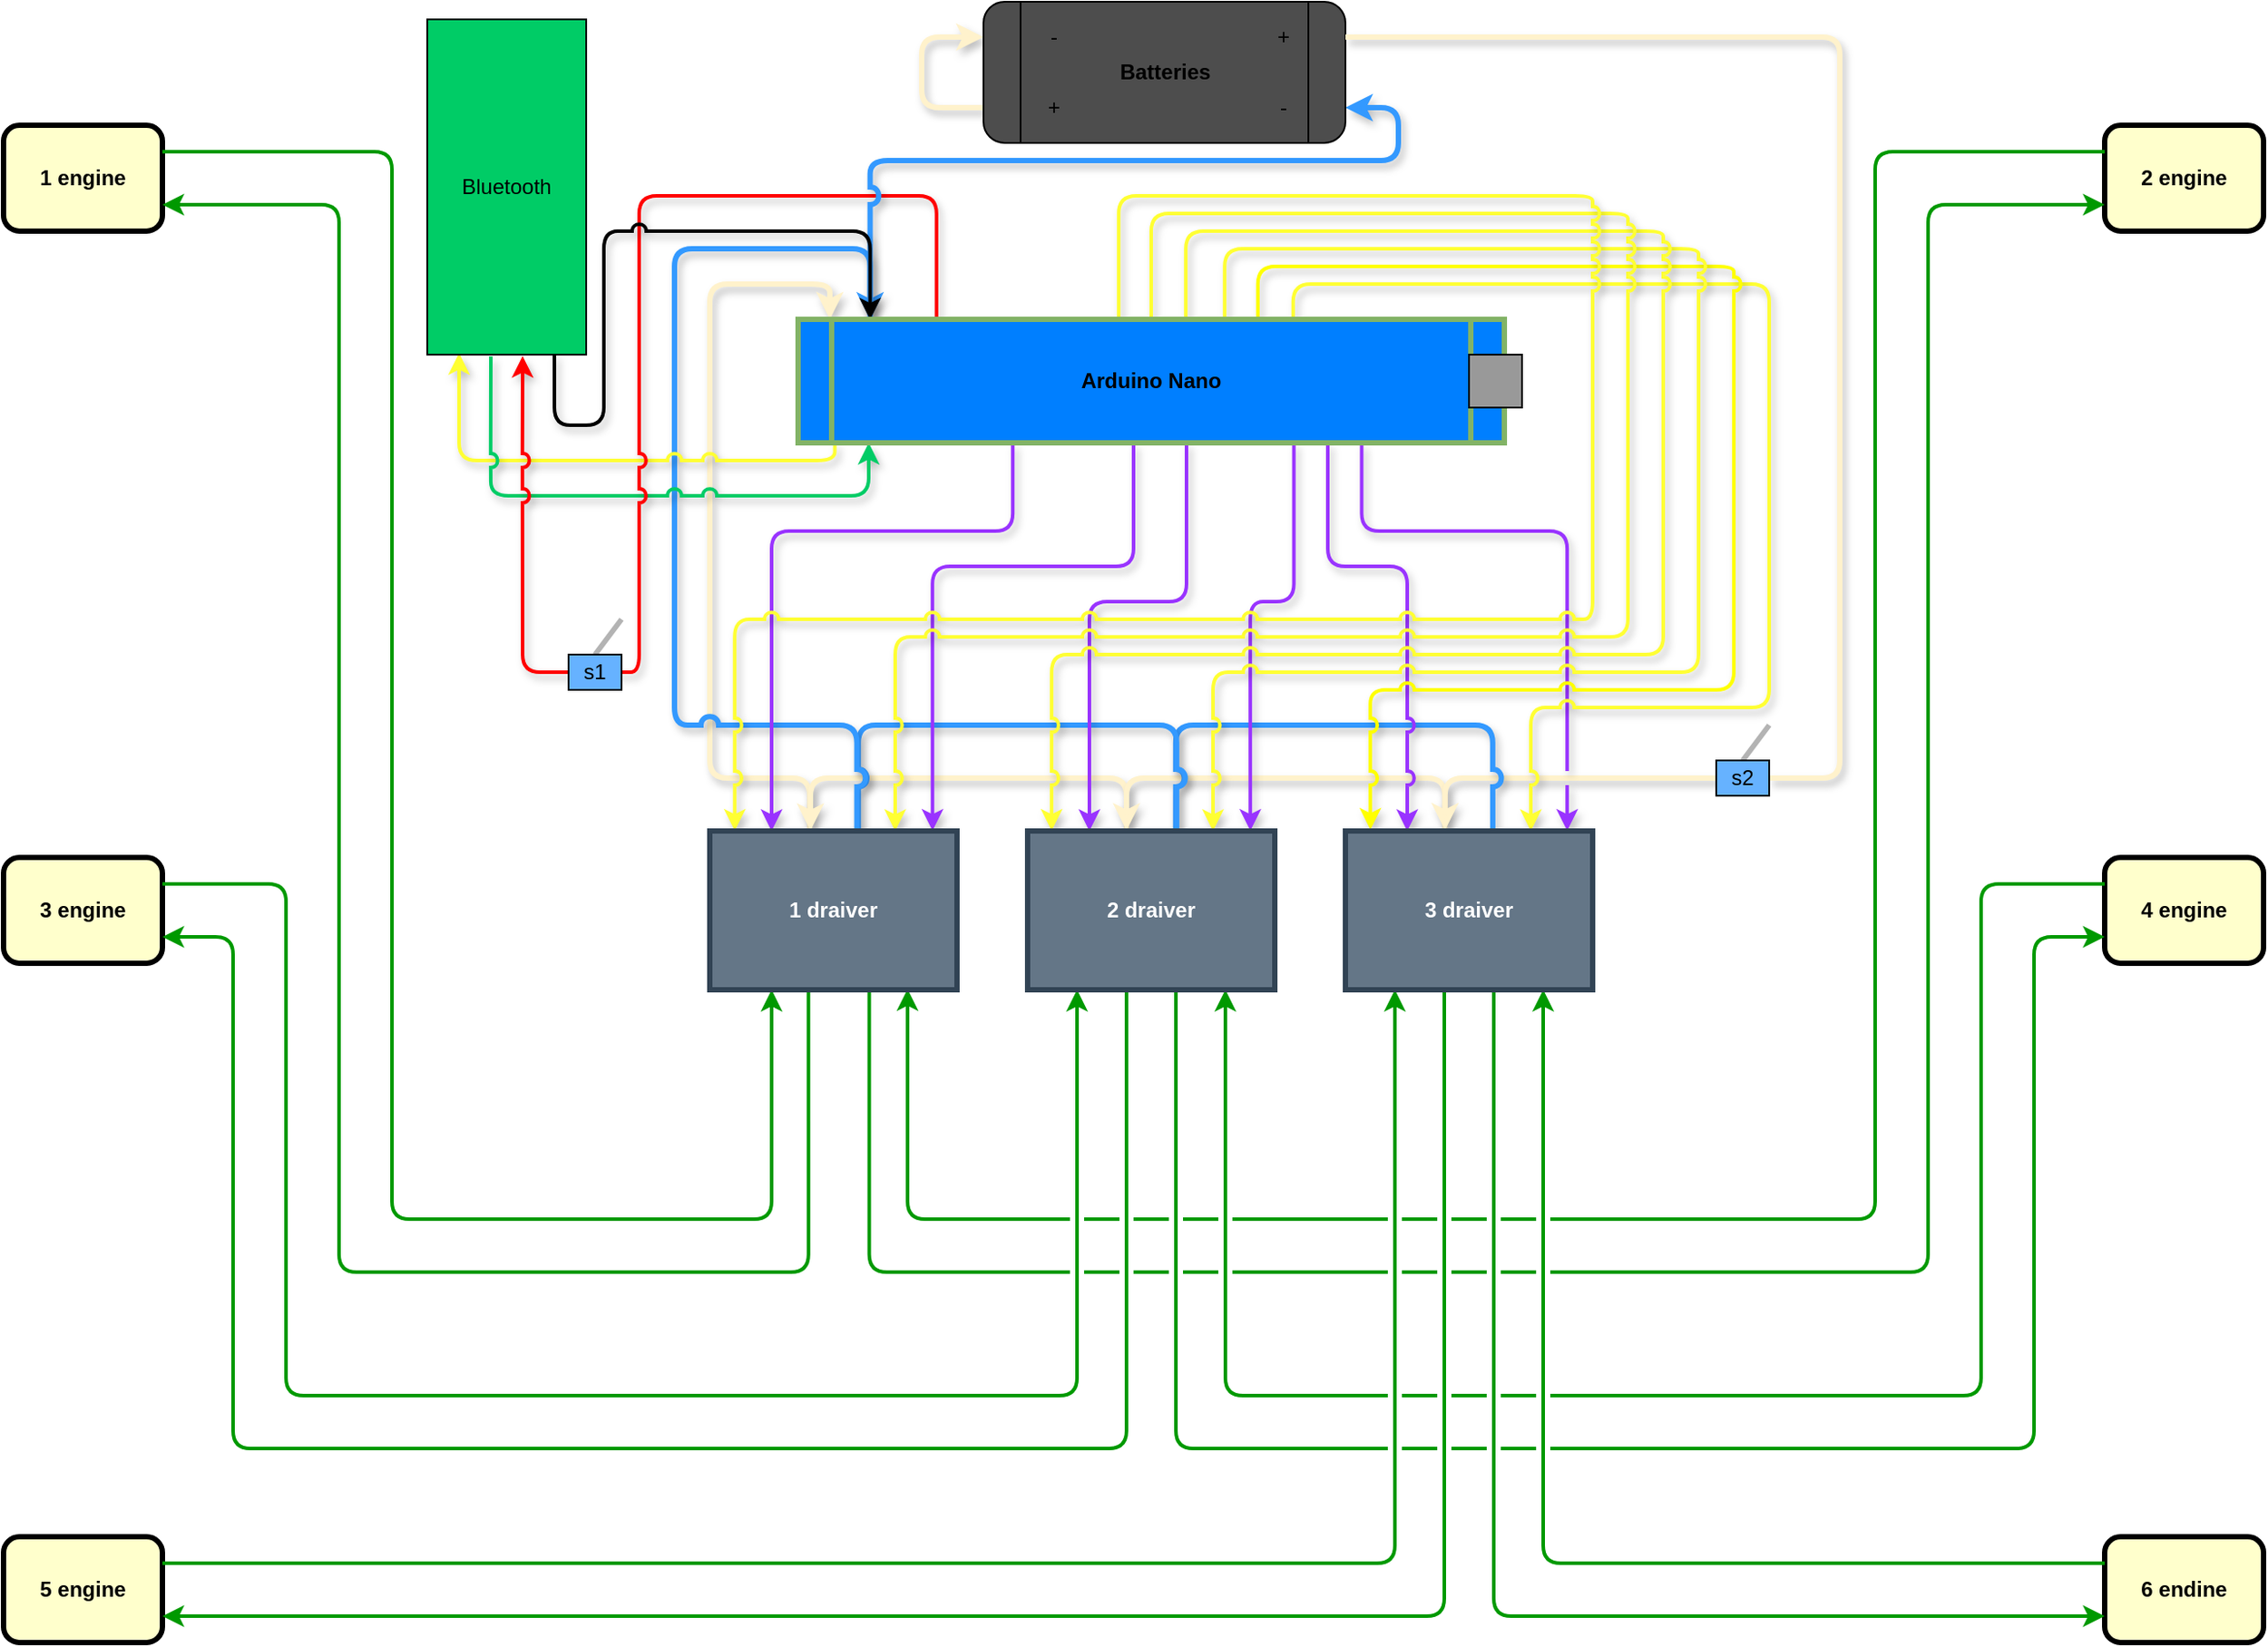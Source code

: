 <mxfile version="14.5.10" type="github">
  <diagram name="Page-1" id="c7558073-3199-34d8-9f00-42111426c3f3">
    <mxGraphModel dx="1395" dy="305" grid="1" gridSize="10" guides="1" tooltips="1" connect="1" arrows="1" fold="1" page="1" pageScale="1" pageWidth="826" pageHeight="1169" background="#ffffff" math="0" shadow="0">
      <root>
        <mxCell id="0" />
        <mxCell id="1" parent="0" />
        <mxCell id="tljZ39Byvxyi4GxNEy71-133" value="" style="endArrow=classic;html=1;fillColor=#f5f5f5;strokeWidth=3;edgeStyle=orthogonalEdgeStyle;sketch=0;shadow=1;jumpStyle=arc;startArrow=none;startFill=0;endFill=1;exitX=0.404;exitY=0;exitDx=0;exitDy=0;strokeColor=#FFF2CC;exitPerimeter=0;entryX=0.045;entryY=0;entryDx=0;entryDy=0;entryPerimeter=0;" edge="1" parent="1" source="57dyxb9ZxFRXxYD2dok0-117" target="5">
          <mxGeometry width="50" height="50" relative="1" as="geometry">
            <mxPoint x="-14.0" y="490.36" as="sourcePoint" />
            <mxPoint x="-193.44" y="489.82" as="targetPoint" />
            <Array as="points">
              <mxPoint x="-203" y="450" />
              <mxPoint x="-260" y="450" />
              <mxPoint x="-260" y="170" />
              <mxPoint x="-192" y="170" />
            </Array>
          </mxGeometry>
        </mxCell>
        <mxCell id="tljZ39Byvxyi4GxNEy71-127" value="" style="endArrow=classic;html=1;fillColor=#f5f5f5;strokeWidth=3;edgeStyle=orthogonalEdgeStyle;sketch=0;shadow=1;jumpStyle=arc;startArrow=none;startFill=0;endFill=1;exitX=0.4;exitY=0.004;exitDx=0;exitDy=0;strokeColor=#FFF2CC;exitPerimeter=0;entryX=0.404;entryY=-0.002;entryDx=0;entryDy=0;entryPerimeter=0;" edge="1" parent="1" source="57dyxb9ZxFRXxYD2dok0-118" target="57dyxb9ZxFRXxYD2dok0-117">
          <mxGeometry width="50" height="50" relative="1" as="geometry">
            <mxPoint x="-19.72" y="439.55" as="sourcePoint" />
            <mxPoint x="-200" y="440" as="targetPoint" />
            <Array as="points">
              <mxPoint x="-24" y="450" />
              <mxPoint x="-203" y="450" />
              <mxPoint x="-203" y="480" />
            </Array>
          </mxGeometry>
        </mxCell>
        <mxCell id="tljZ39Byvxyi4GxNEy71-126" value="" style="endArrow=classic;html=1;fillColor=#f5f5f5;strokeWidth=3;edgeStyle=orthogonalEdgeStyle;sketch=0;shadow=1;jumpStyle=arc;startArrow=none;startFill=0;endFill=1;exitX=0.402;exitY=-0.005;exitDx=0;exitDy=0;strokeColor=#FFF2CC;entryX=0.403;entryY=-0.003;entryDx=0;entryDy=0;entryPerimeter=0;exitPerimeter=0;" edge="1" parent="1" source="57dyxb9ZxFRXxYD2dok0-119" target="57dyxb9ZxFRXxYD2dok0-118">
          <mxGeometry width="50" height="50" relative="1" as="geometry">
            <mxPoint x="100" y="450" as="sourcePoint" />
            <mxPoint x="-10" y="420" as="targetPoint" />
            <Array as="points">
              <mxPoint x="156" y="450" />
              <mxPoint x="-24" y="450" />
              <mxPoint x="-24" y="480" />
            </Array>
          </mxGeometry>
        </mxCell>
        <mxCell id="tljZ39Byvxyi4GxNEy71-125" value="" style="endArrow=classic;html=1;fillColor=#f5f5f5;strokeWidth=3;edgeStyle=orthogonalEdgeStyle;sketch=0;shadow=1;jumpStyle=arc;startArrow=none;startFill=0;endFill=1;strokeColor=#FFF2CC;entryX=0.403;entryY=-0.005;entryDx=0;entryDy=0;entryPerimeter=0;exitX=0;exitY=0.5;exitDx=0;exitDy=0;" edge="1" parent="1" source="tljZ39Byvxyi4GxNEy71-128" target="57dyxb9ZxFRXxYD2dok0-119">
          <mxGeometry width="50" height="50" relative="1" as="geometry">
            <mxPoint x="360" y="540" as="sourcePoint" />
            <mxPoint x="370" y="480" as="targetPoint" />
            <Array as="points">
              <mxPoint x="330" y="450" />
              <mxPoint x="156" y="450" />
            </Array>
          </mxGeometry>
        </mxCell>
        <mxCell id="tljZ39Byvxyi4GxNEy71-132" value="" style="endArrow=none;html=1;fillColor=#f5f5f5;strokeWidth=3;edgeStyle=orthogonalEdgeStyle;sketch=0;shadow=1;jumpStyle=arc;startArrow=none;startFill=0;endFill=0;exitX=0.596;exitY=0.002;exitDx=0;exitDy=0;exitPerimeter=0;strokeColor=#3399FF;entryX=0.599;entryY=0.002;entryDx=0;entryDy=0;entryPerimeter=0;" edge="1" parent="1" source="57dyxb9ZxFRXxYD2dok0-119" target="57dyxb9ZxFRXxYD2dok0-118">
          <mxGeometry width="50" height="50" relative="1" as="geometry">
            <mxPoint x="200.0" y="429.82" as="sourcePoint" />
            <mxPoint x="19.72" y="430.18" as="targetPoint" />
            <Array as="points">
              <mxPoint x="183" y="420" />
              <mxPoint x="4" y="420" />
            </Array>
          </mxGeometry>
        </mxCell>
        <mxCell id="tljZ39Byvxyi4GxNEy71-131" value="" style="endArrow=none;html=1;fillColor=#f5f5f5;strokeWidth=3;edgeStyle=orthogonalEdgeStyle;sketch=0;shadow=1;jumpStyle=arc;startArrow=none;startFill=0;endFill=0;exitX=0.603;exitY=-0.002;exitDx=0;exitDy=0;exitPerimeter=0;strokeColor=#3399FF;entryX=0.601;entryY=0.002;entryDx=0;entryDy=0;entryPerimeter=0;" edge="1" parent="1" source="57dyxb9ZxFRXxYD2dok0-118" target="57dyxb9ZxFRXxYD2dok0-117">
          <mxGeometry width="50" height="50" relative="1" as="geometry">
            <mxPoint x="113.27" y="440.0" as="sourcePoint" />
            <mxPoint x="-170" y="390" as="targetPoint" />
            <Array as="points">
              <mxPoint x="4" y="420" />
              <mxPoint x="-176" y="420" />
            </Array>
          </mxGeometry>
        </mxCell>
        <mxCell id="tljZ39Byvxyi4GxNEy71-123" value="" style="endArrow=classic;html=1;fillColor=#f5f5f5;strokeWidth=3;edgeStyle=orthogonalEdgeStyle;sketch=0;shadow=1;jumpStyle=arc;startArrow=none;startFill=0;endFill=1;exitX=0.595;exitY=-0.002;exitDx=0;exitDy=0;exitPerimeter=0;strokeColor=#3399FF;entryX=0.102;entryY=0.002;entryDx=0;entryDy=0;entryPerimeter=0;" edge="1" parent="1" source="57dyxb9ZxFRXxYD2dok0-117" target="5">
          <mxGeometry width="50" height="50" relative="1" as="geometry">
            <mxPoint x="-99.23" y="450.14" as="sourcePoint" />
            <mxPoint x="-250" y="200" as="targetPoint" />
            <Array as="points">
              <mxPoint x="-177" y="420" />
              <mxPoint x="-280" y="420" />
              <mxPoint x="-280" y="150" />
              <mxPoint x="-169" y="150" />
            </Array>
          </mxGeometry>
        </mxCell>
        <mxCell id="13" value="4 engine" style="whiteSpace=wrap;align=center;verticalAlign=middle;fontStyle=1;strokeWidth=3;fillColor=#FFFFCC;rounded=1;" parent="1" vertex="1">
          <mxGeometry x="530" y="495" width="90" height="60" as="geometry" />
        </mxCell>
        <mxCell id="14" value="1 engine" style="whiteSpace=wrap;align=center;verticalAlign=middle;fontStyle=1;strokeWidth=3;fillColor=#FFFFCC;rounded=1;" parent="1" vertex="1">
          <mxGeometry x="-660" y="80" width="90" height="60" as="geometry" />
        </mxCell>
        <mxCell id="15" value="6 endine" style="whiteSpace=wrap;align=center;verticalAlign=middle;fontStyle=1;strokeWidth=3;fillColor=#FFFFCC;rounded=1;" parent="1" vertex="1">
          <mxGeometry x="530.0" y="880" width="90" height="60" as="geometry" />
        </mxCell>
        <mxCell id="78" value="" style="edgeStyle=elbowEdgeStyle;elbow=vertical;strokeWidth=2;strokeColor=#009900;entryX=0.8;entryY=1;entryDx=0;entryDy=0;entryPerimeter=0;exitX=0;exitY=0.25;exitDx=0;exitDy=0;" parent="1" target="57dyxb9ZxFRXxYD2dok0-119" edge="1" source="15">
          <mxGeometry width="100" height="100" relative="1" as="geometry">
            <mxPoint x="400" y="895" as="sourcePoint" />
            <mxPoint x="230" y="600" as="targetPoint" />
            <Array as="points">
              <mxPoint x="340" y="895" />
            </Array>
          </mxGeometry>
        </mxCell>
        <mxCell id="87" value="" style="edgeStyle=orthogonalEdgeStyle;elbow=vertical;strokeWidth=2;strokeColor=#009900;entryX=1;entryY=0.75;entryDx=0;entryDy=0;exitX=0.399;exitY=0.995;exitDx=0;exitDy=0;exitPerimeter=0;jumpStyle=arc;" parent="1" source="57dyxb9ZxFRXxYD2dok0-117" edge="1" target="14">
          <mxGeometry width="100" height="100" relative="1" as="geometry">
            <mxPoint x="-198" y="630" as="sourcePoint" />
            <mxPoint x="-490" y="250" as="targetPoint" />
            <Array as="points">
              <mxPoint x="-204" y="730" />
              <mxPoint x="-470" y="730" />
              <mxPoint x="-470" y="125" />
            </Array>
          </mxGeometry>
        </mxCell>
        <mxCell id="88" value="" style="edgeStyle=elbowEdgeStyle;elbow=vertical;strokeWidth=2;entryX=0.25;entryY=0;entryDx=0;entryDy=0;strokeColor=#9933FF;shadow=1;exitX=0.55;exitY=0.999;exitDx=0;exitDy=0;exitPerimeter=0;" parent="1" source="5" target="57dyxb9ZxFRXxYD2dok0-118" edge="1">
          <mxGeometry width="100" height="100" relative="1" as="geometry">
            <mxPoint x="-24" y="290" as="sourcePoint" />
            <mxPoint x="-37.5" y="365" as="targetPoint" />
            <Array as="points">
              <mxPoint x="-10" y="350" />
              <mxPoint x="-110" y="300" />
            </Array>
          </mxGeometry>
        </mxCell>
        <mxCell id="89" value="" style="edgeStyle=orthogonalEdgeStyle;elbow=vertical;strokeWidth=2;entryX=0.901;entryY=-0.002;entryDx=0;entryDy=0;exitX=0.702;exitY=0.999;exitDx=0;exitDy=0;strokeColor=#9933FF;exitPerimeter=0;shadow=1;entryPerimeter=0;" parent="1" source="5" target="57dyxb9ZxFRXxYD2dok0-118" edge="1">
          <mxGeometry width="100" height="100" relative="1" as="geometry">
            <mxPoint x="20" y="390" as="sourcePoint" />
            <mxPoint x="-10" y="370" as="targetPoint" />
            <Array as="points">
              <mxPoint x="71" y="350" />
              <mxPoint x="46" y="350" />
            </Array>
          </mxGeometry>
        </mxCell>
        <mxCell id="92" value="" style="edgeStyle=orthogonalEdgeStyle;elbow=horizontal;strokeWidth=2;entryX=0.25;entryY=0;entryDx=0;entryDy=0;strokeColor=#9933FF;rounded=1;shadow=1;exitX=0.75;exitY=1;exitDx=0;exitDy=0;jumpStyle=arc;" parent="1" source="5" edge="1" target="57dyxb9ZxFRXxYD2dok0-119">
          <mxGeometry width="100" height="100" relative="1" as="geometry">
            <mxPoint x="90" y="280" as="sourcePoint" />
            <mxPoint x="-30" y="120" as="targetPoint" />
            <Array as="points">
              <mxPoint x="90" y="330" />
              <mxPoint x="135" y="330" />
            </Array>
          </mxGeometry>
        </mxCell>
        <mxCell id="93" value="" style="edgeStyle=orthogonalEdgeStyle;elbow=horizontal;strokeWidth=2;entryX=0.25;entryY=0;entryDx=0;entryDy=0;exitX=0.304;exitY=1.003;exitDx=0;exitDy=0;exitPerimeter=0;strokeColor=#9933FF;shadow=1;" parent="1" source="5" target="57dyxb9ZxFRXxYD2dok0-117" edge="1">
          <mxGeometry width="100" height="100" relative="1" as="geometry">
            <mxPoint x="-160" y="290" as="sourcePoint" />
            <mxPoint x="-160" y="270" as="targetPoint" />
            <Array as="points">
              <mxPoint x="-88" y="310" />
              <mxPoint x="-225" y="310" />
            </Array>
          </mxGeometry>
        </mxCell>
        <mxCell id="57dyxb9ZxFRXxYD2dok0-96" style="edgeStyle=orthogonalEdgeStyle;rounded=0;orthogonalLoop=1;jettySize=auto;html=1;exitX=0.5;exitY=1;exitDx=0;exitDy=0;" parent="1" edge="1">
          <mxGeometry relative="1" as="geometry">
            <mxPoint x="-10" y="675" as="sourcePoint" />
            <mxPoint x="-10" y="675" as="targetPoint" />
          </mxGeometry>
        </mxCell>
        <mxCell id="57dyxb9ZxFRXxYD2dok0-100" value="2 engine" style="whiteSpace=wrap;align=center;verticalAlign=middle;fontStyle=1;strokeWidth=3;fillColor=#FFFFCC;rounded=1;" parent="1" vertex="1">
          <mxGeometry x="530" y="80" width="90" height="60" as="geometry" />
        </mxCell>
        <mxCell id="57dyxb9ZxFRXxYD2dok0-101" value="" style="edgeStyle=orthogonalEdgeStyle;elbow=vertical;strokeWidth=2;strokeColor=#009900;exitX=1;exitY=0.25;exitDx=0;exitDy=0;entryX=0.25;entryY=1;entryDx=0;entryDy=0;jumpStyle=arc;" parent="1" target="57dyxb9ZxFRXxYD2dok0-117" edge="1" source="14">
          <mxGeometry width="100" height="100" relative="1" as="geometry">
            <mxPoint x="-491" y="230" as="sourcePoint" />
            <mxPoint x="-280" y="630" as="targetPoint" />
            <Array as="points">
              <mxPoint x="-440" y="95" />
              <mxPoint x="-440" y="700" />
              <mxPoint x="-225" y="700" />
            </Array>
          </mxGeometry>
        </mxCell>
        <mxCell id="57dyxb9ZxFRXxYD2dok0-102" value="3 engine" style="whiteSpace=wrap;align=center;verticalAlign=middle;fontStyle=1;strokeWidth=3;fillColor=#FFFFCC;rounded=1;" parent="1" vertex="1">
          <mxGeometry x="-660" y="495" width="90" height="60" as="geometry" />
        </mxCell>
        <mxCell id="57dyxb9ZxFRXxYD2dok0-103" value="5 engine" style="whiteSpace=wrap;align=center;verticalAlign=middle;fontStyle=1;strokeWidth=3;fillColor=#FFFFCC;rounded=1;" parent="1" vertex="1">
          <mxGeometry x="-660" y="880" width="90" height="60" as="geometry" />
        </mxCell>
        <mxCell id="57dyxb9ZxFRXxYD2dok0-111" value="" style="edgeStyle=orthogonalEdgeStyle;elbow=vertical;strokeWidth=2;strokeColor=#009900;exitX=0.4;exitY=1;exitDx=0;exitDy=0;exitPerimeter=0;entryX=1;entryY=0.75;entryDx=0;entryDy=0;jumpStyle=arc;" parent="1" source="57dyxb9ZxFRXxYD2dok0-118" target="57dyxb9ZxFRXxYD2dok0-102" edge="1">
          <mxGeometry width="100" height="100" relative="1" as="geometry">
            <mxPoint x="-20" y="610" as="sourcePoint" />
            <mxPoint x="-470" y="540" as="targetPoint" />
            <Array as="points">
              <mxPoint x="-24" y="830" />
              <mxPoint x="-530" y="830" />
              <mxPoint x="-530" y="540" />
            </Array>
          </mxGeometry>
        </mxCell>
        <mxCell id="57dyxb9ZxFRXxYD2dok0-112" value="" style="edgeStyle=elbowEdgeStyle;elbow=vertical;strokeWidth=2;strokeColor=#009900;exitX=0.4;exitY=1;exitDx=0;exitDy=0;exitPerimeter=0;entryX=1;entryY=0.75;entryDx=0;entryDy=0;shadow=0;" parent="1" source="57dyxb9ZxFRXxYD2dok0-119" edge="1" target="57dyxb9ZxFRXxYD2dok0-103">
          <mxGeometry width="100" height="100" relative="1" as="geometry">
            <mxPoint x="-65" y="750" as="sourcePoint" />
            <mxPoint x="-470" y="925" as="targetPoint" />
            <Array as="points">
              <mxPoint x="-170" y="925" />
              <mxPoint x="-290" y="750" />
              <mxPoint x="-400" y="920" />
              <mxPoint x="-500" y="750" />
              <mxPoint x="-340" y="920" />
              <mxPoint x="-360" y="920" />
              <mxPoint x="-360" y="935" />
              <mxPoint x="-440" y="830" />
            </Array>
          </mxGeometry>
        </mxCell>
        <mxCell id="57dyxb9ZxFRXxYD2dok0-114" value="" style="edgeStyle=orthogonalEdgeStyle;elbow=vertical;strokeWidth=2;strokeColor=#009900;exitX=1;exitY=0.25;exitDx=0;exitDy=0;entryX=0.2;entryY=1;entryDx=0;entryDy=0;entryPerimeter=0;jumpStyle=arc;" parent="1" source="57dyxb9ZxFRXxYD2dok0-102" edge="1" target="57dyxb9ZxFRXxYD2dok0-118">
          <mxGeometry width="100" height="100" relative="1" as="geometry">
            <mxPoint x="-490" y="400" as="sourcePoint" />
            <mxPoint x="-40" y="456" as="targetPoint" />
            <Array as="points">
              <mxPoint x="-500" y="510" />
              <mxPoint x="-500" y="800" />
              <mxPoint x="-52" y="800" />
            </Array>
          </mxGeometry>
        </mxCell>
        <mxCell id="57dyxb9ZxFRXxYD2dok0-115" value="" style="edgeStyle=elbowEdgeStyle;elbow=vertical;strokeWidth=2;strokeColor=#009900;exitX=0.6;exitY=1;exitDx=0;exitDy=0;exitPerimeter=0;entryX=0;entryY=0.75;entryDx=0;entryDy=0;" parent="1" source="57dyxb9ZxFRXxYD2dok0-119" edge="1" target="15">
          <mxGeometry width="100" height="100" relative="1" as="geometry">
            <mxPoint x="180" y="600" as="sourcePoint" />
            <mxPoint x="420" y="925" as="targetPoint" />
            <Array as="points">
              <mxPoint x="320" y="925" />
              <mxPoint x="240" y="750" />
              <mxPoint x="90" y="650" />
              <mxPoint x="255" y="620" />
              <mxPoint x="185" y="807" />
              <mxPoint x="135" y="640" />
              <mxPoint x="215" y="670" />
              <mxPoint x="265" y="740" />
              <mxPoint x="235" y="580" />
              <mxPoint x="225" y="580" />
              <mxPoint x="175" y="580" />
              <mxPoint x="65" y="650" />
              <mxPoint x="195" y="813" />
              <mxPoint x="195" y="770" />
            </Array>
          </mxGeometry>
        </mxCell>
        <mxCell id="57dyxb9ZxFRXxYD2dok0-116" value="" style="edgeStyle=elbowEdgeStyle;elbow=vertical;strokeWidth=2;strokeColor=#009900;entryX=0.2;entryY=1;entryDx=0;entryDy=0;entryPerimeter=0;exitX=1;exitY=0.25;exitDx=0;exitDy=0;" parent="1" target="57dyxb9ZxFRXxYD2dok0-119" edge="1" source="57dyxb9ZxFRXxYD2dok0-103">
          <mxGeometry width="100" height="100" relative="1" as="geometry">
            <mxPoint x="-470" y="895" as="sourcePoint" />
            <mxPoint x="90" y="630" as="targetPoint" />
            <Array as="points">
              <mxPoint x="-120" y="895" />
              <mxPoint x="-180" y="895" />
              <mxPoint x="-230" y="730" />
              <mxPoint x="-280" y="590" />
              <mxPoint x="-350" y="777" />
              <mxPoint x="-400" y="610" />
              <mxPoint x="-320" y="640" />
              <mxPoint x="-270" y="710" />
              <mxPoint x="-300" y="550" />
              <mxPoint x="-310" y="550" />
              <mxPoint x="-360" y="550" />
              <mxPoint x="-470" y="620" />
              <mxPoint x="-340" y="783" />
              <mxPoint x="-340" y="740" />
            </Array>
          </mxGeometry>
        </mxCell>
        <mxCell id="77" value="" style="edgeStyle=elbowEdgeStyle;elbow=vertical;strokeWidth=2;exitX=0.798;exitY=1.005;exitDx=0;exitDy=0;exitPerimeter=0;entryX=0.897;entryY=-0.002;entryDx=0;entryDy=0;strokeColor=#9933FF;shadow=1;rounded=1;jumpStyle=gap;entryPerimeter=0;" parent="1" source="5" target="57dyxb9ZxFRXxYD2dok0-119" edge="1">
          <mxGeometry width="100" height="100" relative="1" as="geometry">
            <mxPoint x="400" y="590" as="sourcePoint" />
            <mxPoint x="270" y="430" as="targetPoint" />
            <Array as="points">
              <mxPoint x="170" y="310" />
              <mxPoint x="160" y="370" />
              <mxPoint x="200" y="420" />
              <mxPoint x="60" y="520" />
              <mxPoint x="160" y="540" />
              <mxPoint x="120" y="510" />
              <mxPoint x="110" y="510" />
            </Array>
          </mxGeometry>
        </mxCell>
        <mxCell id="tljZ39Byvxyi4GxNEy71-97" value="" style="edgeStyle=orthogonalEdgeStyle;elbow=horizontal;strokeWidth=2;entryX=0.901;entryY=-0.002;entryDx=0;entryDy=0;strokeColor=#9933FF;rounded=1;exitX=0.475;exitY=1.003;exitDx=0;exitDy=0;exitPerimeter=0;shadow=1;entryPerimeter=0;" edge="1" parent="1" source="5" target="57dyxb9ZxFRXxYD2dok0-117">
          <mxGeometry width="100" height="100" relative="1" as="geometry">
            <mxPoint x="-185.72" y="230" as="sourcePoint" />
            <mxPoint x="-120" y="450.36" as="targetPoint" />
            <Array as="points">
              <mxPoint x="-20" y="330" />
              <mxPoint x="-134" y="330" />
            </Array>
          </mxGeometry>
        </mxCell>
        <mxCell id="tljZ39Byvxyi4GxNEy71-95" value="" style="endArrow=classic;html=1;fillColor=#f5f5f5;strokeWidth=2;edgeStyle=orthogonalEdgeStyle;entryX=0.75;entryY=0;entryDx=0;entryDy=0;strokeColor=#FFFF33;sketch=0;shadow=1;exitX=0.701;exitY=-0.003;exitDx=0;exitDy=0;exitPerimeter=0;jumpStyle=arc;" edge="1" parent="1" source="5" target="57dyxb9ZxFRXxYD2dok0-119">
          <mxGeometry width="50" height="50" relative="1" as="geometry">
            <mxPoint x="120" y="180" as="sourcePoint" />
            <mxPoint x="180" y="450" as="targetPoint" />
            <Array as="points">
              <mxPoint x="70" y="170" />
              <mxPoint x="340" y="170" />
              <mxPoint x="340" y="410" />
              <mxPoint x="205" y="410" />
            </Array>
          </mxGeometry>
        </mxCell>
        <mxCell id="76" value="" style="edgeStyle=orthogonalEdgeStyle;elbow=vertical;strokeWidth=2;entryX=0.101;entryY=-0.008;entryDx=0;entryDy=0;strokeColor=#FFFF00;targetPerimeterSpacing=0;shadow=1;jumpStyle=arc;exitX=0.651;exitY=-0.003;exitDx=0;exitDy=0;entryPerimeter=0;exitPerimeter=0;" parent="1" source="5" target="57dyxb9ZxFRXxYD2dok0-119" edge="1">
          <mxGeometry width="100" height="100" relative="1" as="geometry">
            <mxPoint x="45" y="180" as="sourcePoint" />
            <mxPoint x="70" y="390" as="targetPoint" />
            <Array as="points">
              <mxPoint x="50" y="160" />
              <mxPoint x="320" y="160" />
              <mxPoint x="320" y="400" />
              <mxPoint x="114" y="400" />
            </Array>
          </mxGeometry>
        </mxCell>
        <mxCell id="tljZ39Byvxyi4GxNEy71-98" value="" style="endArrow=classic;html=1;fillColor=#f5f5f5;strokeWidth=2;edgeStyle=orthogonalEdgeStyle;entryX=0.75;entryY=0;entryDx=0;entryDy=0;strokeColor=#FFFF33;sketch=0;shadow=1;exitX=0.604;exitY=0.003;exitDx=0;exitDy=0;exitPerimeter=0;jumpStyle=arc;" edge="1" parent="1" source="5" target="57dyxb9ZxFRXxYD2dok0-118">
          <mxGeometry width="50" height="50" relative="1" as="geometry">
            <mxPoint x="121.6" y="199.65" as="sourcePoint" />
            <mxPoint x="194.28" y="490" as="targetPoint" />
            <Array as="points">
              <mxPoint x="32" y="150" />
              <mxPoint x="300" y="150" />
              <mxPoint x="300" y="390" />
              <mxPoint x="25" y="390" />
            </Array>
          </mxGeometry>
        </mxCell>
        <mxCell id="57dyxb9ZxFRXxYD2dok0-113" value="" style="edgeStyle=orthogonalEdgeStyle;elbow=vertical;strokeWidth=2;strokeColor=#009900;exitX=0.6;exitY=1;exitDx=0;exitDy=0;exitPerimeter=0;entryX=0;entryY=0.75;entryDx=0;entryDy=0;jumpStyle=gap;" parent="1" source="57dyxb9ZxFRXxYD2dok0-118" edge="1" target="13">
          <mxGeometry width="100" height="100" relative="1" as="geometry">
            <mxPoint x="15" y="640" as="sourcePoint" />
            <mxPoint x="420" y="540" as="targetPoint" />
            <Array as="points">
              <mxPoint x="4" y="830" />
              <mxPoint x="490" y="830" />
              <mxPoint x="490" y="540" />
            </Array>
          </mxGeometry>
        </mxCell>
        <mxCell id="57dyxb9ZxFRXxYD2dok0-110" value="" style="edgeStyle=orthogonalEdgeStyle;elbow=vertical;strokeWidth=2;strokeColor=#009900;entryX=0.8;entryY=1;entryDx=0;entryDy=0;entryPerimeter=0;exitX=0;exitY=0.25;exitDx=0;exitDy=0;startArrow=none;startFill=0;jumpStyle=gap;" parent="1" source="13" target="57dyxb9ZxFRXxYD2dok0-118" edge="1">
          <mxGeometry width="100" height="100" relative="1" as="geometry">
            <mxPoint x="390" y="490" as="sourcePoint" />
            <mxPoint x="60" y="590" as="targetPoint" />
            <Array as="points">
              <mxPoint x="460" y="510" />
              <mxPoint x="460" y="800" />
              <mxPoint x="32" y="800" />
            </Array>
          </mxGeometry>
        </mxCell>
        <mxCell id="57dyxb9ZxFRXxYD2dok0-108" value="" style="edgeStyle=orthogonalEdgeStyle;elbow=vertical;strokeWidth=2;strokeColor=#009900;exitX=0.645;exitY=0.989;exitDx=0;exitDy=0;exitPerimeter=0;entryX=0;entryY=0.75;entryDx=0;entryDy=0;jumpStyle=gap;" parent="1" source="57dyxb9ZxFRXxYD2dok0-117" edge="1" target="57dyxb9ZxFRXxYD2dok0-100">
          <mxGeometry width="100" height="100" relative="1" as="geometry">
            <mxPoint x="45" y="180" as="sourcePoint" />
            <mxPoint x="470" y="250" as="targetPoint" />
            <Array as="points">
              <mxPoint x="-170" y="730" />
              <mxPoint x="430" y="730" />
              <mxPoint x="430" y="125" />
            </Array>
          </mxGeometry>
        </mxCell>
        <mxCell id="57dyxb9ZxFRXxYD2dok0-109" value="" style="edgeStyle=orthogonalEdgeStyle;elbow=vertical;strokeWidth=2;strokeColor=#009900;exitX=0;exitY=0.25;exitDx=0;exitDy=0;entryX=0.8;entryY=0.996;entryDx=0;entryDy=0;entryPerimeter=0;jumpStyle=gap;" parent="1" source="57dyxb9ZxFRXxYD2dok0-100" target="57dyxb9ZxFRXxYD2dok0-117" edge="1">
          <mxGeometry width="100" height="100" relative="1" as="geometry">
            <mxPoint x="390" y="102" as="sourcePoint" />
            <mxPoint x="-170" y="620" as="targetPoint" />
            <Array as="points">
              <mxPoint x="400" y="95" />
              <mxPoint x="400" y="700" />
              <mxPoint x="-148" y="700" />
            </Array>
          </mxGeometry>
        </mxCell>
        <mxCell id="tljZ39Byvxyi4GxNEy71-99" value="" style="endArrow=classic;html=1;fillColor=#f5f5f5;strokeWidth=2;edgeStyle=orthogonalEdgeStyle;entryX=0.097;entryY=-0.002;entryDx=0;entryDy=0;strokeColor=#FFFF33;sketch=0;shadow=1;exitX=0.549;exitY=-0.003;exitDx=0;exitDy=0;exitPerimeter=0;jumpStyle=arc;entryPerimeter=0;" edge="1" parent="1" source="5" target="57dyxb9ZxFRXxYD2dok0-118">
          <mxGeometry width="50" height="50" relative="1" as="geometry">
            <mxPoint x="79.2" y="199.86" as="sourcePoint" />
            <mxPoint x="14.56" y="490.36" as="targetPoint" />
            <Array as="points">
              <mxPoint x="10" y="140" />
              <mxPoint x="280" y="140" />
              <mxPoint x="280" y="380" />
              <mxPoint x="-66" y="380" />
            </Array>
          </mxGeometry>
        </mxCell>
        <mxCell id="tljZ39Byvxyi4GxNEy71-100" value="" style="endArrow=classic;html=1;fillColor=#f5f5f5;strokeWidth=2;edgeStyle=orthogonalEdgeStyle;strokeColor=#FFFF33;sketch=0;shadow=1;jumpStyle=arc;exitX=0.5;exitY=0;exitDx=0;exitDy=0;entryX=0.75;entryY=0;entryDx=0;entryDy=0;" edge="1" parent="1" source="5" target="57dyxb9ZxFRXxYD2dok0-117">
          <mxGeometry width="50" height="50" relative="1" as="geometry">
            <mxPoint x="32" y="160" as="sourcePoint" />
            <mxPoint x="-160" y="450" as="targetPoint" />
            <Array as="points">
              <mxPoint x="-10" y="130" />
              <mxPoint x="260" y="130" />
              <mxPoint x="260" y="370" />
              <mxPoint x="-155" y="370" />
            </Array>
          </mxGeometry>
        </mxCell>
        <mxCell id="tljZ39Byvxyi4GxNEy71-101" value="" style="endArrow=classic;html=1;fillColor=#f5f5f5;strokeWidth=2;edgeStyle=orthogonalEdgeStyle;entryX=0.101;entryY=-0.002;entryDx=0;entryDy=0;strokeColor=#FFFF33;sketch=0;shadow=1;exitX=0.454;exitY=-0.003;exitDx=0;exitDy=0;exitPerimeter=0;jumpStyle=arc;entryPerimeter=0;" edge="1" parent="1" source="5" target="57dyxb9ZxFRXxYD2dok0-117">
          <mxGeometry width="50" height="50" relative="1" as="geometry">
            <mxPoint x="99.2" y="219.86" as="sourcePoint" />
            <mxPoint x="34.56" y="510.36" as="targetPoint" />
            <Array as="points">
              <mxPoint x="-28" y="120" />
              <mxPoint x="240" y="120" />
              <mxPoint x="240" y="360" />
              <mxPoint x="-246" y="360" />
            </Array>
          </mxGeometry>
        </mxCell>
        <mxCell id="tljZ39Byvxyi4GxNEy71-103" value="" style="endArrow=classic;html=1;fillColor=#f5f5f5;strokeWidth=2;edgeStyle=orthogonalEdgeStyle;strokeColor=#FFFF33;sketch=0;shadow=1;exitX=0.052;exitY=1;exitDx=0;exitDy=0;exitPerimeter=0;jumpStyle=arc;entryX=0.196;entryY=0.995;entryDx=0;entryDy=0;entryPerimeter=0;" edge="1" parent="1" source="5" target="tljZ39Byvxyi4GxNEy71-102">
          <mxGeometry width="50" height="50" relative="1" as="geometry">
            <mxPoint x="41.6" y="200" as="sourcePoint" />
            <mxPoint x="-165.58" y="489.55" as="targetPoint" />
            <Array as="points">
              <mxPoint x="-189" y="270" />
              <mxPoint x="-402" y="270" />
              <mxPoint x="-402" y="209" />
            </Array>
          </mxGeometry>
        </mxCell>
        <mxCell id="tljZ39Byvxyi4GxNEy71-104" value="" style="endArrow=none;html=1;fillColor=#f5f5f5;strokeWidth=2;edgeStyle=orthogonalEdgeStyle;sketch=0;shadow=1;exitX=0.1;exitY=1;exitDx=0;exitDy=0;exitPerimeter=0;jumpStyle=arc;strokeColor=#00CC66;entryX=0.396;entryY=1.005;entryDx=0;entryDy=0;entryPerimeter=0;endFill=0;startArrow=classic;startFill=1;" edge="1" parent="1" source="5" target="tljZ39Byvxyi4GxNEy71-102">
          <mxGeometry width="50" height="50" relative="1" as="geometry">
            <mxPoint x="-179.2" y="270" as="sourcePoint" />
            <mxPoint x="-325" y="240" as="targetPoint" />
            <Array as="points">
              <mxPoint x="-170" y="290" />
              <mxPoint x="-384" y="290" />
              <mxPoint x="-384" y="211" />
            </Array>
          </mxGeometry>
        </mxCell>
        <mxCell id="tljZ39Byvxyi4GxNEy71-110" value="" style="endArrow=classic;html=1;fillColor=#f5f5f5;strokeWidth=2;edgeStyle=orthogonalEdgeStyle;sketch=0;shadow=1;jumpStyle=arc;entryX=0.598;entryY=1.004;entryDx=0;entryDy=0;entryPerimeter=0;strokeColor=#FF0000;" edge="1" parent="1" target="tljZ39Byvxyi4GxNEy71-102">
          <mxGeometry width="50" height="50" relative="1" as="geometry">
            <mxPoint x="-310" y="390" as="sourcePoint" />
            <mxPoint x="-300.0" y="219.05" as="targetPoint" />
            <Array as="points">
              <mxPoint x="-366" y="390" />
              <mxPoint x="-366" y="211" />
            </Array>
          </mxGeometry>
        </mxCell>
        <mxCell id="tljZ39Byvxyi4GxNEy71-111" value="" style="endArrow=none;html=1;fillColor=#f5f5f5;strokeWidth=2;edgeStyle=orthogonalEdgeStyle;sketch=0;shadow=1;jumpStyle=arc;strokeColor=#FF0000;exitX=0.196;exitY=0.002;exitDx=0;exitDy=0;exitPerimeter=0;entryX=1;entryY=0.5;entryDx=0;entryDy=0;endFill=0;" edge="1" parent="1" source="5" target="tljZ39Byvxyi4GxNEy71-113">
          <mxGeometry width="50" height="50" relative="1" as="geometry">
            <mxPoint x="-263.8" y="489.24" as="sourcePoint" />
            <mxPoint x="-280" y="390" as="targetPoint" />
            <Array as="points">
              <mxPoint x="-132" y="120" />
              <mxPoint x="-300" y="120" />
              <mxPoint x="-300" y="390" />
            </Array>
          </mxGeometry>
        </mxCell>
        <mxCell id="tljZ39Byvxyi4GxNEy71-114" value="" style="endArrow=none;html=1;shadow=0;targetPerimeterSpacing=0;strokeWidth=3;exitX=0.5;exitY=0;exitDx=0;exitDy=0;strokeColor=#B3B3B3;" edge="1" parent="1" source="tljZ39Byvxyi4GxNEy71-113">
          <mxGeometry width="50" height="50" relative="1" as="geometry">
            <mxPoint x="-290" y="360" as="sourcePoint" />
            <mxPoint x="-310" y="360" as="targetPoint" />
          </mxGeometry>
        </mxCell>
        <mxCell id="tljZ39Byvxyi4GxNEy71-117" value="" style="endArrow=classic;html=1;fillColor=#f5f5f5;strokeWidth=3;edgeStyle=orthogonalEdgeStyle;sketch=0;shadow=1;jumpStyle=arc;entryX=1;entryY=0.75;entryDx=0;entryDy=0;startArrow=none;startFill=0;endFill=1;exitX=0.102;exitY=0.002;exitDx=0;exitDy=0;exitPerimeter=0;strokeColor=#3399FF;" edge="1" parent="1" source="5" target="tljZ39Byvxyi4GxNEy71-115">
          <mxGeometry width="50" height="50" relative="1" as="geometry">
            <mxPoint x="-150" y="170" as="sourcePoint" />
            <mxPoint x="150.0" y="69.59" as="targetPoint" />
            <Array as="points">
              <mxPoint x="-169" y="100" />
              <mxPoint x="130" y="100" />
              <mxPoint x="130" y="70" />
            </Array>
          </mxGeometry>
        </mxCell>
        <mxCell id="tljZ39Byvxyi4GxNEy71-118" value="" style="endArrow=classic;html=1;fillColor=#f5f5f5;strokeWidth=3;edgeStyle=orthogonalEdgeStyle;sketch=0;shadow=1;jumpStyle=arc;entryX=0;entryY=0.25;entryDx=0;entryDy=0;startArrow=none;startFill=0;endFill=1;exitX=0;exitY=0.75;exitDx=0;exitDy=0;strokeColor=#FFF2CC;" edge="1" parent="1" source="tljZ39Byvxyi4GxNEy71-115" target="tljZ39Byvxyi4GxNEy71-115">
          <mxGeometry width="50" height="50" relative="1" as="geometry">
            <mxPoint x="-430.0" y="140" as="sourcePoint" />
            <mxPoint x="-160.8" y="39.86" as="targetPoint" />
            <Array as="points">
              <mxPoint x="-140" y="70" />
              <mxPoint x="-140" y="30" />
            </Array>
          </mxGeometry>
        </mxCell>
        <mxCell id="tljZ39Byvxyi4GxNEy71-116" value="" style="endArrow=none;html=1;fillColor=#f5f5f5;strokeWidth=2;edgeStyle=orthogonalEdgeStyle;sketch=0;shadow=1;exitX=0.102;exitY=0.002;exitDx=0;exitDy=0;exitPerimeter=0;jumpStyle=arc;entryX=0.802;entryY=0.998;entryDx=0;entryDy=0;entryPerimeter=0;startArrow=classic;startFill=1;endFill=0;" edge="1" parent="1" source="5" target="tljZ39Byvxyi4GxNEy71-102">
          <mxGeometry width="50" height="50" relative="1" as="geometry">
            <mxPoint x="-160" y="270" as="sourcePoint" />
            <mxPoint x="-344.36" y="220.95" as="targetPoint" />
            <Array as="points">
              <mxPoint x="-169" y="140" />
              <mxPoint x="-320" y="140" />
              <mxPoint x="-320" y="250" />
              <mxPoint x="-348" y="250" />
              <mxPoint x="-348" y="210" />
            </Array>
          </mxGeometry>
        </mxCell>
        <mxCell id="57dyxb9ZxFRXxYD2dok0-118" value="2 draiver" style="rounded=0;whiteSpace=wrap;html=1;strokeWidth=3;fillColor=#647687;fontStyle=1;strokeColor=#314354;fontColor=#ffffff;" parent="1" vertex="1">
          <mxGeometry x="-80" y="480" width="140" height="90" as="geometry" />
        </mxCell>
        <mxCell id="57dyxb9ZxFRXxYD2dok0-119" value="3 draiver" style="rounded=0;whiteSpace=wrap;html=1;strokeWidth=3;fillColor=#647687;fontStyle=1;strokeColor=#314354;fontColor=#ffffff;" parent="1" vertex="1">
          <mxGeometry x="100" y="480" width="140" height="90" as="geometry" />
        </mxCell>
        <mxCell id="57dyxb9ZxFRXxYD2dok0-117" value="1 draiver" style="rounded=0;whiteSpace=wrap;html=1;strokeWidth=3;fillColor=#647687;fontStyle=1;strokeColor=#314354;fontColor=#ffffff;" parent="1" vertex="1">
          <mxGeometry x="-260" y="480" width="140" height="90" as="geometry" />
        </mxCell>
        <mxCell id="5" value="Arduino Nano" style="shape=process;whiteSpace=wrap;align=center;verticalAlign=middle;size=0.048;fontStyle=1;strokeWidth=3;strokeColor=#82b366;fillColor=#007FFF;" parent="1" vertex="1">
          <mxGeometry x="-210" y="190" width="400" height="70" as="geometry" />
        </mxCell>
        <mxCell id="tljZ39Byvxyi4GxNEy71-102" value="Bluetooth" style="rounded=0;whiteSpace=wrap;html=1;fillColor=#00CC66;" vertex="1" parent="1">
          <mxGeometry x="-420" y="20" width="90" height="190" as="geometry" />
        </mxCell>
        <mxCell id="tljZ39Byvxyi4GxNEy71-115" value="Batteries" style="shape=process;whiteSpace=wrap;html=1;backgroundOutline=1;rounded=1;fillColor=#4D4D4D;fontStyle=1" vertex="1" parent="1">
          <mxGeometry x="-105" y="10" width="205" height="80" as="geometry" />
        </mxCell>
        <mxCell id="tljZ39Byvxyi4GxNEy71-129" value="" style="endArrow=none;html=1;shadow=0;targetPerimeterSpacing=0;strokeWidth=3;exitX=0.5;exitY=0;exitDx=0;exitDy=0;strokeColor=#B3B3B3;" edge="1" parent="1" source="tljZ39Byvxyi4GxNEy71-128">
          <mxGeometry width="50" height="50" relative="1" as="geometry">
            <mxPoint x="370" y="430" as="sourcePoint" />
            <mxPoint x="340" y="420" as="targetPoint" />
          </mxGeometry>
        </mxCell>
        <mxCell id="tljZ39Byvxyi4GxNEy71-130" value="" style="endArrow=none;html=1;fillColor=#f5f5f5;strokeWidth=3;edgeStyle=orthogonalEdgeStyle;sketch=0;shadow=1;jumpStyle=arc;startArrow=none;startFill=0;endFill=0;strokeColor=#FFF2CC;exitX=1;exitY=0.25;exitDx=0;exitDy=0;entryX=1;entryY=0.5;entryDx=0;entryDy=0;" edge="1" parent="1" source="tljZ39Byvxyi4GxNEy71-115" target="tljZ39Byvxyi4GxNEy71-128">
          <mxGeometry width="50" height="50" relative="1" as="geometry">
            <mxPoint x="413.58" y="20" as="sourcePoint" />
            <mxPoint x="380" y="310" as="targetPoint" />
            <Array as="points">
              <mxPoint x="380" y="30" />
              <mxPoint x="380" y="450" />
            </Array>
          </mxGeometry>
        </mxCell>
        <mxCell id="tljZ39Byvxyi4GxNEy71-128" value="s2" style="rounded=0;whiteSpace=wrap;html=1;fillColor=#66B2FF;" vertex="1" parent="1">
          <mxGeometry x="310" y="440" width="30" height="20" as="geometry" />
        </mxCell>
        <mxCell id="tljZ39Byvxyi4GxNEy71-113" value="s1" style="rounded=0;whiteSpace=wrap;html=1;fillColor=#66B2FF;" vertex="1" parent="1">
          <mxGeometry x="-340" y="380" width="30" height="20" as="geometry" />
        </mxCell>
        <mxCell id="tljZ39Byvxyi4GxNEy71-119" value="+" style="text;html=1;strokeColor=none;fillColor=none;align=center;verticalAlign=middle;whiteSpace=wrap;rounded=0;" vertex="1" parent="1">
          <mxGeometry x="-80" y="60" width="30" height="20" as="geometry" />
        </mxCell>
        <mxCell id="tljZ39Byvxyi4GxNEy71-122" value="-" style="text;html=1;strokeColor=none;fillColor=none;align=center;verticalAlign=middle;whiteSpace=wrap;rounded=0;" vertex="1" parent="1">
          <mxGeometry x="50" y="60" width="30" height="20" as="geometry" />
        </mxCell>
        <mxCell id="tljZ39Byvxyi4GxNEy71-121" value="-" style="text;html=1;strokeColor=none;fillColor=none;align=center;verticalAlign=middle;whiteSpace=wrap;rounded=0;" vertex="1" parent="1">
          <mxGeometry x="-80" y="20" width="30" height="20" as="geometry" />
        </mxCell>
        <mxCell id="tljZ39Byvxyi4GxNEy71-120" value="+" style="text;html=1;strokeColor=none;fillColor=none;align=center;verticalAlign=middle;whiteSpace=wrap;rounded=0;" vertex="1" parent="1">
          <mxGeometry x="50" y="20" width="30" height="20" as="geometry" />
        </mxCell>
        <mxCell id="tljZ39Byvxyi4GxNEy71-105" value="" style="rounded=0;whiteSpace=wrap;html=1;fillColor=#999999;" vertex="1" parent="1">
          <mxGeometry x="170" y="210" width="30" height="30" as="geometry" />
        </mxCell>
      </root>
    </mxGraphModel>
  </diagram>
</mxfile>
